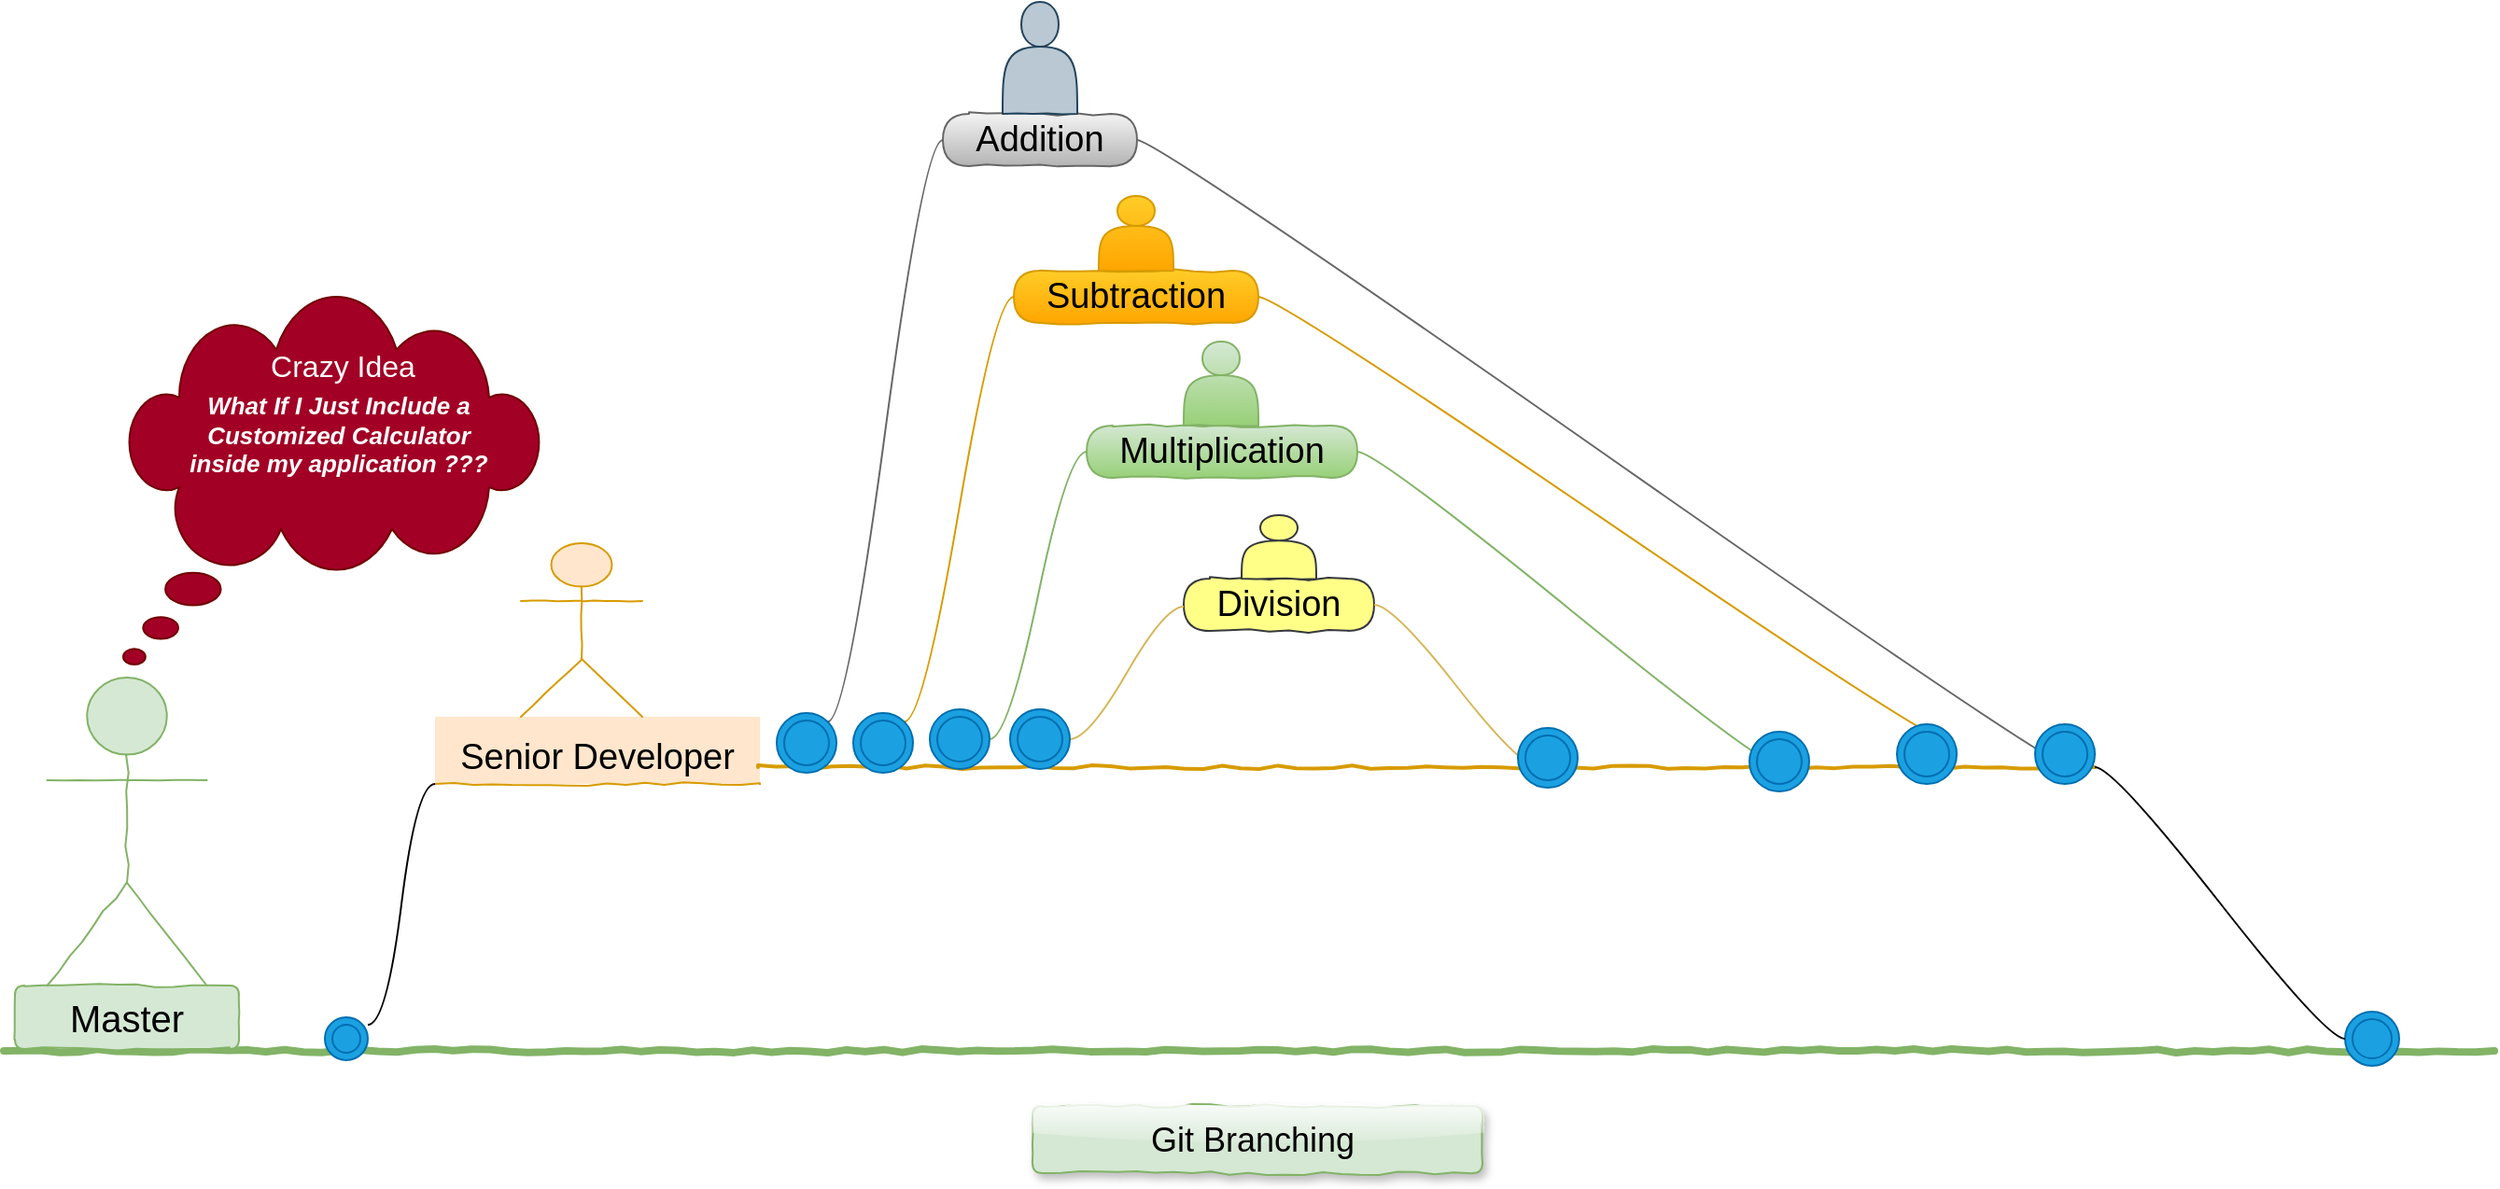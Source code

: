 <mxfile version="13.8.0" type="github"><diagram id="OmaK-TWWWzXv6YGmDO5o" name="Page-1"><mxGraphModel dx="1444" dy="794" grid="0" gridSize="10" guides="1" tooltips="1" connect="1" arrows="1" fold="1" page="0" pageScale="2.5" pageWidth="850" pageHeight="1100" math="0" shadow="0"><root><mxCell id="0"/><mxCell id="1" parent="0"/><mxCell id="nFMmGti9yXAh2mrEKQRd-12" value="" style="line;strokeWidth=4;html=1;perimeter=backbonePerimeter;points=[];outlineConnect=0;comic=1;gradientColor=#97d077;fillColor=#d5e8d4;strokeColor=#82b366;rounded=1;" vertex="1" parent="1"><mxGeometry x="28" y="679" width="1334" height="10" as="geometry"/></mxCell><mxCell id="nFMmGti9yXAh2mrEKQRd-13" value="&lt;font style=&quot;font-size: 19px&quot;&gt;Senior Developer&lt;/font&gt;" style="whiteSpace=wrap;html=1;shape=partialRectangle;top=0;left=0;bottom=1;right=0;points=[[0,1],[1,1]];fillColor=#ffe6cc;align=center;verticalAlign=bottom;routingCenterY=0.5;snapToPoint=1;recursiveResize=0;autosize=1;treeFolding=1;treeMoving=1;newEdgeStyle={&quot;edgeStyle&quot;:&quot;entityRelationEdgeStyle&quot;,&quot;startArrow&quot;:&quot;none&quot;,&quot;endArrow&quot;:&quot;none&quot;,&quot;segment&quot;:10,&quot;curved&quot;:1};comic=1;strokeColor=#d79b00;rounded=1;" vertex="1" collapsed="1" parent="1"><mxGeometry x="259" y="505" width="174" height="36" as="geometry"/></mxCell><mxCell id="nFMmGti9yXAh2mrEKQRd-14" value="" style="edgeStyle=entityRelationEdgeStyle;startArrow=none;endArrow=none;segment=10;exitX=1;exitY=0.174;exitDx=0;exitDy=0;exitPerimeter=0;curved=1;" edge="1" target="nFMmGti9yXAh2mrEKQRd-13" parent="1" source="nFMmGti9yXAh2mrEKQRd-15"><mxGeometry relative="1" as="geometry"><mxPoint x="290" y="670" as="sourcePoint"/></mxGeometry></mxCell><mxCell id="nFMmGti9yXAh2mrEKQRd-15" value="" style="ellipse;shape=doubleEllipse;whiteSpace=wrap;html=1;aspect=fixed;comic=1;fillColor=#1ba1e2;strokeColor=#006EAF;fontColor=#ffffff;rounded=1;" vertex="1" parent="1"><mxGeometry x="200" y="666" width="23" height="23" as="geometry"/></mxCell><mxCell id="nFMmGti9yXAh2mrEKQRd-16" value="&lt;font style=&quot;font-size: 19px&quot;&gt;Addition&lt;/font&gt;" style="whiteSpace=wrap;html=1;arcSize=50;align=center;verticalAlign=middle;strokeWidth=1;autosize=1;spacing=4;treeFolding=1;treeMoving=1;newEdgeStyle={&quot;edgeStyle&quot;:&quot;entityRelationEdgeStyle&quot;,&quot;startArrow&quot;:&quot;none&quot;,&quot;endArrow&quot;:&quot;none&quot;,&quot;segment&quot;:10,&quot;curved&quot;:1};comic=1;fillColor=#f5f5f5;gradientColor=#b3b3b3;strokeColor=#666666;rounded=1;" vertex="1" parent="1"><mxGeometry x="531" y="182" width="104" height="28" as="geometry"/></mxCell><mxCell id="nFMmGti9yXAh2mrEKQRd-17" value="" style="edgeStyle=entityRelationEdgeStyle;startArrow=none;endArrow=none;segment=10;exitX=1;exitY=0;exitDx=0;exitDy=0;gradientColor=#b3b3b3;fillColor=#f5f5f5;strokeColor=#666666;curved=1;" edge="1" target="nFMmGti9yXAh2mrEKQRd-16" parent="1" source="nFMmGti9yXAh2mrEKQRd-40"><mxGeometry relative="1" as="geometry"><mxPoint x="466" y="528" as="sourcePoint"/></mxGeometry></mxCell><mxCell id="nFMmGti9yXAh2mrEKQRd-18" value="&lt;font style=&quot;font-size: 19px&quot;&gt;Subtraction&lt;/font&gt;" style="whiteSpace=wrap;html=1;arcSize=50;align=center;verticalAlign=middle;strokeWidth=1;autosize=1;spacing=4;treeFolding=1;treeMoving=1;newEdgeStyle={&quot;edgeStyle&quot;:&quot;entityRelationEdgeStyle&quot;,&quot;startArrow&quot;:&quot;none&quot;,&quot;endArrow&quot;:&quot;none&quot;,&quot;segment&quot;:10,&quot;curved&quot;:1};comic=1;gradientColor=#ffa500;fillColor=#ffcd28;strokeColor=#d79b00;rounded=1;" vertex="1" parent="1"><mxGeometry x="569" y="266" width="131" height="28" as="geometry"/></mxCell><mxCell id="nFMmGti9yXAh2mrEKQRd-19" value="&lt;span style=&quot;font-size: 19px&quot;&gt;Multiplication&lt;/span&gt;" style="whiteSpace=wrap;html=1;arcSize=50;align=center;verticalAlign=middle;strokeWidth=1;autosize=1;spacing=4;treeFolding=1;treeMoving=1;newEdgeStyle={&quot;edgeStyle&quot;:&quot;entityRelationEdgeStyle&quot;,&quot;startArrow&quot;:&quot;none&quot;,&quot;endArrow&quot;:&quot;none&quot;,&quot;segment&quot;:10,&quot;curved&quot;:1};comic=1;gradientColor=#97d077;fillColor=#d5e8d4;strokeColor=#82b366;rounded=1;" vertex="1" parent="1"><mxGeometry x="608" y="349" width="145" height="28" as="geometry"/></mxCell><mxCell id="nFMmGti9yXAh2mrEKQRd-20" value="&lt;span style=&quot;font-size: 19px&quot;&gt;Division&lt;/span&gt;" style="whiteSpace=wrap;html=1;arcSize=50;align=center;verticalAlign=middle;strokeWidth=1;autosize=1;spacing=4;treeFolding=1;treeMoving=1;newEdgeStyle={&quot;edgeStyle&quot;:&quot;entityRelationEdgeStyle&quot;,&quot;startArrow&quot;:&quot;none&quot;,&quot;endArrow&quot;:&quot;none&quot;,&quot;segment&quot;:10,&quot;curved&quot;:1};comic=1;fillColor=#ffff88;strokeColor=#36393d;rounded=1;" vertex="1" parent="1"><mxGeometry x="660" y="431" width="102" height="28" as="geometry"/></mxCell><mxCell id="nFMmGti9yXAh2mrEKQRd-21" value="" style="edgeStyle=entityRelationEdgeStyle;startArrow=none;endArrow=none;segment=10;entryX=0;entryY=0.5;entryDx=0;entryDy=0;exitX=1;exitY=0;exitDx=0;exitDy=0;gradientColor=#ffa500;fillColor=#ffcd28;strokeColor=#d79b00;curved=1;" edge="1" parent="1" source="nFMmGti9yXAh2mrEKQRd-39" target="nFMmGti9yXAh2mrEKQRd-18"><mxGeometry relative="1" as="geometry"><mxPoint x="491" y="497" as="sourcePoint"/><mxPoint x="567" y="343" as="targetPoint"/></mxGeometry></mxCell><mxCell id="nFMmGti9yXAh2mrEKQRd-22" value="" style="edgeStyle=entityRelationEdgeStyle;startArrow=none;endArrow=none;segment=10;entryX=0;entryY=0.5;entryDx=0;entryDy=0;gradientColor=#97d077;fillColor=#d5e8d4;strokeColor=#82b366;curved=1;" edge="1" parent="1" source="nFMmGti9yXAh2mrEKQRd-38" target="nFMmGti9yXAh2mrEKQRd-19"><mxGeometry relative="1" as="geometry"><mxPoint x="525" y="526" as="sourcePoint"/><mxPoint x="575" y="395" as="targetPoint"/></mxGeometry></mxCell><mxCell id="nFMmGti9yXAh2mrEKQRd-26" value="" style="line;strokeWidth=2;html=1;comic=1;fillColor=#ffe6cc;strokeColor=#d79b00;rounded=1;" vertex="1" parent="1"><mxGeometry x="432" y="527" width="716" height="10" as="geometry"/></mxCell><mxCell id="nFMmGti9yXAh2mrEKQRd-30" value="" style="ellipse;shape=doubleEllipse;whiteSpace=wrap;html=1;aspect=fixed;comic=1;fillColor=#1ba1e2;strokeColor=#006EAF;fontColor=#ffffff;rounded=1;" vertex="1" parent="1"><mxGeometry x="1282" y="663" width="29" height="29" as="geometry"/></mxCell><mxCell id="nFMmGti9yXAh2mrEKQRd-31" value="" style="edgeStyle=entityRelationEdgeStyle;startArrow=none;endArrow=none;segment=10;exitX=1;exitY=0.5;exitDx=0;exitDy=0;exitPerimeter=0;curved=1;" edge="1" parent="1" source="nFMmGti9yXAh2mrEKQRd-26" target="nFMmGti9yXAh2mrEKQRd-30"><mxGeometry relative="1" as="geometry"><mxPoint x="817" y="532" as="sourcePoint"/><mxPoint x="876" y="677" as="targetPoint"/></mxGeometry></mxCell><mxCell id="nFMmGti9yXAh2mrEKQRd-32" value="" style="edgeStyle=entityRelationEdgeStyle;startArrow=none;endArrow=none;segment=10;entryX=0;entryY=0.536;entryDx=0;entryDy=0;entryPerimeter=0;gradientColor=#ffd966;fillColor=#fff2cc;strokeColor=#d6b656;curved=1;" edge="1" parent="1" source="nFMmGti9yXAh2mrEKQRd-37" target="nFMmGti9yXAh2mrEKQRd-20"><mxGeometry relative="1" as="geometry"><mxPoint x="471.956" y="541" as="sourcePoint"/><mxPoint x="585" y="405" as="targetPoint"/></mxGeometry></mxCell><mxCell id="nFMmGti9yXAh2mrEKQRd-33" value="" style="edgeStyle=entityRelationEdgeStyle;startArrow=none;endArrow=none;segment=10;exitX=0.584;exitY=0.5;exitDx=0;exitDy=0;exitPerimeter=0;gradientColor=#ffd966;fillColor=#fff2cc;strokeColor=#d6b656;curved=1;" edge="1" parent="1" source="nFMmGti9yXAh2mrEKQRd-26" target="nFMmGti9yXAh2mrEKQRd-20"><mxGeometry relative="1" as="geometry"><mxPoint x="727" y="530.99" as="sourcePoint"/><mxPoint x="807" y="432" as="targetPoint"/></mxGeometry></mxCell><mxCell id="nFMmGti9yXAh2mrEKQRd-34" value="" style="edgeStyle=entityRelationEdgeStyle;startArrow=none;endArrow=none;segment=10;exitX=0.768;exitY=0.6;exitDx=0;exitDy=0;exitPerimeter=0;entryX=1;entryY=0.5;entryDx=0;entryDy=0;gradientColor=#97d077;fillColor=#d5e8d4;strokeColor=#82b366;curved=1;" edge="1" parent="1" source="nFMmGti9yXAh2mrEKQRd-26" target="nFMmGti9yXAh2mrEKQRd-19"><mxGeometry relative="1" as="geometry"><mxPoint x="875.772" y="531" as="sourcePoint"/><mxPoint x="802" y="428" as="targetPoint"/></mxGeometry></mxCell><mxCell id="nFMmGti9yXAh2mrEKQRd-35" value="" style="edgeStyle=entityRelationEdgeStyle;startArrow=none;endArrow=none;segment=10;exitX=0.879;exitY=0.3;exitDx=0;exitDy=0;exitPerimeter=0;entryX=1;entryY=0.5;entryDx=0;entryDy=0;gradientColor=#ffa500;fillColor=#ffcd28;strokeColor=#d79b00;curved=1;" edge="1" parent="1" source="nFMmGti9yXAh2mrEKQRd-43" target="nFMmGti9yXAh2mrEKQRd-18"><mxGeometry relative="1" as="geometry"><mxPoint x="970.636" y="479" as="sourcePoint"/><mxPoint x="746" y="289" as="targetPoint"/></mxGeometry></mxCell><mxCell id="nFMmGti9yXAh2mrEKQRd-36" value="" style="edgeStyle=entityRelationEdgeStyle;startArrow=none;endArrow=none;segment=10;exitX=0.984;exitY=0.6;exitDx=0;exitDy=0;exitPerimeter=0;entryX=1;entryY=0.5;entryDx=0;entryDy=0;gradientColor=#b3b3b3;fillColor=#f5f5f5;strokeColor=#666666;curved=1;" edge="1" parent="1" source="nFMmGti9yXAh2mrEKQRd-26" target="nFMmGti9yXAh2mrEKQRd-16"><mxGeometry relative="1" as="geometry"><mxPoint x="1125.183" y="527" as="sourcePoint"/><mxPoint x="868" y="293" as="targetPoint"/></mxGeometry></mxCell><mxCell id="nFMmGti9yXAh2mrEKQRd-37" value="" style="ellipse;shape=doubleEllipse;whiteSpace=wrap;html=1;aspect=fixed;comic=1;fillColor=#1ba1e2;strokeColor=#006EAF;fontColor=#ffffff;rounded=1;" vertex="1" parent="1"><mxGeometry x="567" y="501" width="32" height="32" as="geometry"/></mxCell><mxCell id="nFMmGti9yXAh2mrEKQRd-38" value="" style="ellipse;shape=doubleEllipse;whiteSpace=wrap;html=1;aspect=fixed;comic=1;fillColor=#1ba1e2;strokeColor=#006EAF;fontColor=#ffffff;rounded=1;" vertex="1" parent="1"><mxGeometry x="524" y="501" width="32" height="32" as="geometry"/></mxCell><mxCell id="nFMmGti9yXAh2mrEKQRd-40" value="" style="ellipse;shape=doubleEllipse;whiteSpace=wrap;html=1;aspect=fixed;comic=1;fillColor=#1ba1e2;strokeColor=#006EAF;fontColor=#ffffff;rounded=1;" vertex="1" parent="1"><mxGeometry x="442" y="503" width="32" height="32" as="geometry"/></mxCell><mxCell id="nFMmGti9yXAh2mrEKQRd-39" value="" style="ellipse;shape=doubleEllipse;whiteSpace=wrap;html=1;aspect=fixed;comic=1;fillColor=#1ba1e2;strokeColor=#006EAF;fontColor=#ffffff;rounded=1;" vertex="1" parent="1"><mxGeometry x="483" y="503" width="32" height="32" as="geometry"/></mxCell><mxCell id="nFMmGti9yXAh2mrEKQRd-42" value="" style="ellipse;shape=doubleEllipse;whiteSpace=wrap;html=1;aspect=fixed;comic=1;fillColor=#1ba1e2;strokeColor=#006EAF;fontColor=#ffffff;rounded=1;" vertex="1" parent="1"><mxGeometry x="1116" y="509" width="32" height="32" as="geometry"/></mxCell><mxCell id="nFMmGti9yXAh2mrEKQRd-44" value="" style="ellipse;shape=doubleEllipse;whiteSpace=wrap;html=1;aspect=fixed;comic=1;fillColor=#1ba1e2;strokeColor=#006EAF;fontColor=#ffffff;rounded=1;" vertex="1" parent="1"><mxGeometry x="839" y="511" width="32" height="32" as="geometry"/></mxCell><mxCell id="nFMmGti9yXAh2mrEKQRd-45" value="" style="ellipse;shape=doubleEllipse;whiteSpace=wrap;html=1;aspect=fixed;comic=1;fillColor=#1ba1e2;strokeColor=#006EAF;fontColor=#ffffff;rounded=1;" vertex="1" parent="1"><mxGeometry x="963" y="513" width="32" height="32" as="geometry"/></mxCell><mxCell id="nFMmGti9yXAh2mrEKQRd-43" value="" style="ellipse;shape=doubleEllipse;whiteSpace=wrap;html=1;aspect=fixed;comic=1;fillColor=#1ba1e2;strokeColor=#006EAF;fontColor=#ffffff;rounded=1;" vertex="1" parent="1"><mxGeometry x="1042" y="509" width="32" height="32" as="geometry"/></mxCell><mxCell id="nFMmGti9yXAh2mrEKQRd-48" value="&lt;font style=&quot;font-size: 20px&quot;&gt;Master&lt;/font&gt;" style="whiteSpace=wrap;html=1;comic=1;fillColor=#d5e8d4;strokeColor=#82b366;rounded=1;" vertex="1" parent="1"><mxGeometry x="34" y="649" width="120" height="34" as="geometry"/></mxCell><mxCell id="nFMmGti9yXAh2mrEKQRd-49" value="" style="shape=umlActor;verticalLabelPosition=bottom;verticalAlign=top;html=1;outlineConnect=0;comic=1;fillColor=#d5e8d4;strokeColor=#82b366;rounded=1;" vertex="1" parent="1"><mxGeometry x="51.25" y="484" width="85.5" height="165" as="geometry"/></mxCell><mxCell id="nFMmGti9yXAh2mrEKQRd-53" value="" style="shape=umlActor;verticalLabelPosition=bottom;verticalAlign=top;html=1;outlineConnect=0;comic=1;fillColor=#ffe6cc;strokeColor=#d79b00;rounded=1;" vertex="1" parent="1"><mxGeometry x="305" y="412" width="65" height="93" as="geometry"/></mxCell><mxCell id="nFMmGti9yXAh2mrEKQRd-54" value="" style="shape=actor;whiteSpace=wrap;html=1;comic=1;fillColor=#bac8d3;strokeColor=#23445d;rounded=1;" vertex="1" parent="1"><mxGeometry x="563" y="122" width="40" height="60" as="geometry"/></mxCell><mxCell id="nFMmGti9yXAh2mrEKQRd-55" value="" style="shape=actor;whiteSpace=wrap;html=1;comic=1;fillColor=#ffcd28;strokeColor=#d79b00;gradientColor=#ffa500;rounded=1;" vertex="1" parent="1"><mxGeometry x="614.5" y="226" width="40" height="40" as="geometry"/></mxCell><mxCell id="nFMmGti9yXAh2mrEKQRd-56" value="" style="shape=actor;whiteSpace=wrap;html=1;comic=1;fillColor=#d5e8d4;strokeColor=#82b366;gradientColor=#97d077;rounded=1;" vertex="1" parent="1"><mxGeometry x="660" y="304" width="40" height="45" as="geometry"/></mxCell><mxCell id="nFMmGti9yXAh2mrEKQRd-57" value="" style="shape=actor;whiteSpace=wrap;html=1;comic=1;fillColor=#ffff88;strokeColor=#36393d;rounded=1;" vertex="1" parent="1"><mxGeometry x="691" y="397" width="40" height="34" as="geometry"/></mxCell><mxCell id="nFMmGti9yXAh2mrEKQRd-60" value="&lt;font style=&quot;font-size: 16px&quot;&gt;&lt;br&gt;&lt;/font&gt;" style="whiteSpace=wrap;html=1;shape=mxgraph.basic.cloud_callout;comic=1;fillColor=#a20025;strokeColor=#6F0000;fontColor=#ffffff;rounded=1;" vertex="1" parent="1"><mxGeometry x="92" y="280" width="224" height="197" as="geometry"/></mxCell><mxCell id="nFMmGti9yXAh2mrEKQRd-61" value="&lt;font style=&quot;font-size: 16px&quot; color=&quot;#ffffff&quot;&gt;&amp;nbsp;Crazy Idea&lt;/font&gt;" style="text;html=1;strokeColor=none;fillColor=none;align=center;verticalAlign=middle;whiteSpace=wrap;comic=1;strokeWidth=5;rounded=1;" vertex="1" parent="1"><mxGeometry x="144.5" y="307" width="125" height="20" as="geometry"/></mxCell><mxCell id="nFMmGti9yXAh2mrEKQRd-64" value="&lt;i&gt;&lt;b&gt;&lt;font color=&quot;#ffffff&quot; style=&quot;font-size: 13px&quot;&gt;What If I Just Include a Customized Calculator inside my application ???&lt;/font&gt;&lt;/b&gt;&lt;/i&gt;" style="text;html=1;strokeColor=none;fillColor=none;align=center;verticalAlign=middle;whiteSpace=wrap;comic=1;rounded=1;" vertex="1" parent="1"><mxGeometry x="119.5" y="327" width="175" height="53" as="geometry"/></mxCell><mxCell id="nFMmGti9yXAh2mrEKQRd-67" value="&lt;font style=&quot;font-size: 18px&quot;&gt;Git Branching&amp;nbsp;&lt;/font&gt;" style="text;html=1;align=center;verticalAlign=middle;whiteSpace=wrap;rounded=1;comic=1;shadow=1;glass=1;fillColor=#d5e8d4;strokeColor=#82b366;" vertex="1" parent="1"><mxGeometry x="579" y="713.5" width="241" height="36" as="geometry"/></mxCell></root></mxGraphModel></diagram></mxfile>